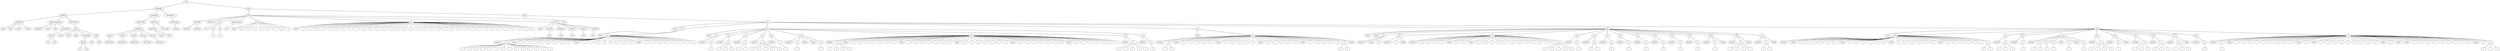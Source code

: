 graph Tree {
	"t0" [label = "TEI"];
	"t1" [label = "teiHeader"];
	"t2" [label = "fileDesc"];
	"t3" [label = "titleStmt"];
	"t4" [label = "title"];
	"t5" [label = "title"];
	"t6" [label = "author"];
	"t7" [label = "editor"];
	"t8" [label = "publicationStmt"];
	"t9" [label = "publisher"];
	"t10" [label = "idno"];
	"t11" [label = "idno"];
	"t12" [label = "availability"];
	"t13" [label = "licence"];
	"t14" [label = "ab"];
	"t15" [label = "ref"];
	"t16" [label = "sourceDesc"];
	"t17" [label = "bibl"];
	"t18" [label = "name"];
	"t19" [label = "idno"];
	"t20" [label = "idno"];
	"t21" [label = "availability"];
	"t22" [label = "licence"];
	"t23" [label = "ab"];
	"t24" [label = "ref"];
	"t25" [label = "bibl"];
	"t26" [label = "date"];
	"t27" [label = "idno"];
	"t28" [label = "profileDesc"];
	"t29" [label = "particDesc"];
	"t30" [label = "listPerson"];
	"t31" [label = "person"];
	"t32" [label = "persName"];
	"t33" [label = "person"];
	"t34" [label = "persName"];
	"t35" [label = "person"];
	"t36" [label = "persName"];
	"t37" [label = "person"];
	"t38" [label = "persName"];
	"t39" [label = "person"];
	"t40" [label = "persName"];
	"t41" [label = "textClass"];
	"t42" [label = "keywords"];
	"t43" [label = "term"];
	"t44" [label = "term"];
	"t45" [label = "classCode"];
	"t46" [label = "revisionDesc"];
	"t47" [label = "listChange"];
	"t48" [label = "change"];
	"t49" [label = "text"];
	"t50" [label = "front"];
	"t51" [label = "docTitle"];
	"t52" [label = "titlePart"];
	"t53" [label = "titlePart"];
	"t54" [label = "docDate"];
	"t55" [label = "div"];
	"t56" [label = "div"];
	"t57" [label = "div"];
	"t58" [label = "p"];
	"t59" [label = "div"];
	"t60" [label = "p"];
	"t61" [label = "performance"];
	"t62" [label = "ab"];
	"t63" [label = "div"];
	"t64" [label = "head"];
	"t65" [label = "p"];
	"t66" [label = "l"];
	"t67" [label = "l"];
	"t68" [label = "l"];
	"t69" [label = "l"];
	"t70" [label = "l"];
	"t71" [label = "p"];
	"t72" [label = "p"];
	"t73" [label = "div"];
	"t74" [label = "head"];
	"t75" [label = "l"];
	"t76" [label = "l"];
	"t77" [label = "l"];
	"t78" [label = "l"];
	"t79" [label = "l"];
	"t80" [label = "l"];
	"t81" [label = "l"];
	"t82" [label = "l"];
	"t83" [label = "l"];
	"t84" [label = "l"];
	"t85" [label = "l"];
	"t86" [label = "l"];
	"t87" [label = "l"];
	"t88" [label = "l"];
	"t89" [label = "l"];
	"t90" [label = "l"];
	"t91" [label = "l"];
	"t92" [label = "l"];
	"t93" [label = "l"];
	"t94" [label = "l"];
	"t95" [label = "l"];
	"t96" [label = "l"];
	"t97" [label = "l"];
	"t98" [label = "l"];
	"t99" [label = "l"];
	"t100" [label = "l"];
	"t101" [label = "l"];
	"t102" [label = "l"];
	"t103" [label = "l"];
	"t104" [label = "l"];
	"t105" [label = "l"];
	"t106" [label = "l"];
	"t107" [label = "l"];
	"t108" [label = "l"];
	"t109" [label = "l"];
	"t110" [label = "castList"];
	"t111" [label = "head"];
	"t112" [label = "castItem"];
	"t113" [label = "role"];
	"t114" [label = "castItem"];
	"t115" [label = "role"];
	"t116" [label = "castItem"];
	"t117" [label = "role"];
	"t118" [label = "castItem"];
	"t119" [label = "role"];
	"t120" [label = "castItem"];
	"t121" [label = "role"];
	"t122" [label = "note"];
	"t123" [label = "body"];
	"t124" [label = "div"];
	"t125" [label = "head"];
	"t126" [label = "div"];
	"t127" [label = "head"];
	"t128" [label = "sp"];
	"t129" [label = "speaker"];
	"t130" [label = "p"];
	"t131" [label = "s"];
	"t132" [label = "s"];
	"t133" [label = "s"];
	"t134" [label = "s"];
	"t135" [label = "s"];
	"t136" [label = "s"];
	"t137" [label = "s"];
	"t138" [label = "s"];
	"t139" [label = "s"];
	"t140" [label = "s"];
	"t141" [label = "s"];
	"t142" [label = "s"];
	"t143" [label = "s"];
	"t144" [label = "s"];
	"t145" [label = "stage"];
	"t146" [label = "l"];
	"t147" [label = "l"];
	"t148" [label = "l"];
	"t149" [label = "l"];
	"t150" [label = "l"];
	"t151" [label = "l"];
	"t152" [label = "l"];
	"t153" [label = "l"];
	"t154" [label = "stage"];
	"t155" [label = "l"];
	"t156" [label = "l"];
	"t157" [label = "l"];
	"t158" [label = "l"];
	"t159" [label = "l"];
	"t160" [label = "l"];
	"t161" [label = "l"];
	"t162" [label = "l"];
	"t163" [label = "stage"];
	"t164" [label = "l"];
	"t165" [label = "l"];
	"t166" [label = "l"];
	"t167" [label = "l"];
	"t168" [label = "l"];
	"t169" [label = "l"];
	"t170" [label = "l"];
	"t171" [label = "l"];
	"t172" [label = "div"];
	"t173" [label = "head"];
	"t174" [label = "sp"];
	"t175" [label = "speaker"];
	"t176" [label = "p"];
	"t177" [label = "s"];
	"t178" [label = "sp"];
	"t179" [label = "speaker"];
	"t180" [label = "p"];
	"t181" [label = "s"];
	"t182" [label = "s"];
	"t183" [label = "s"];
	"t184" [label = "sp"];
	"t185" [label = "speaker"];
	"t186" [label = "p"];
	"t187" [label = "s"];
	"t188" [label = "s"];
	"t189" [label = "sp"];
	"t190" [label = "speaker"];
	"t191" [label = "p"];
	"t192" [label = "s"];
	"t193" [label = "s"];
	"t194" [label = "s"];
	"t195" [label = "s"];
	"t196" [label = "s"];
	"t197" [label = "sp"];
	"t198" [label = "speaker"];
	"t199" [label = "p"];
	"t200" [label = "s"];
	"t201" [label = "sp"];
	"t202" [label = "speaker"];
	"t203" [label = "p"];
	"t204" [label = "s"];
	"t205" [label = "stage"];
	"t206" [label = "stage"];
	"t207" [label = "p"];
	"t208" [label = "s"];
	"t209" [label = "sp"];
	"t210" [label = "speaker"];
	"t211" [label = "p"];
	"t212" [label = "s"];
	"t213" [label = "s"];
	"t214" [label = "s"];
	"t215" [label = "s"];
	"t216" [label = "stage"];
	"t217" [label = "l"];
	"t218" [label = "l"];
	"t219" [label = "l"];
	"t220" [label = "l"];
	"t221" [label = "l"];
	"t222" [label = "l"];
	"t223" [label = "l"];
	"t224" [label = "stage"];
	"t225" [label = "l"];
	"t226" [label = "l"];
	"t227" [label = "l"];
	"t228" [label = "l"];
	"t229" [label = "l"];
	"t230" [label = "l"];
	"t231" [label = "l"];
	"t232" [label = "stage"];
	"t233" [label = "l"];
	"t234" [label = "l"];
	"t235" [label = "l"];
	"t236" [label = "l"];
	"t237" [label = "l"];
	"t238" [label = "l"];
	"t239" [label = "l"];
	"t240" [label = "stage"];
	"t241" [label = "l"];
	"t242" [label = "l"];
	"t243" [label = "l"];
	"t244" [label = "l"];
	"t245" [label = "l"];
	"t246" [label = "l"];
	"t247" [label = "l"];
	"t248" [label = "stage"];
	"t249" [label = "l"];
	"t250" [label = "l"];
	"t251" [label = "l"];
	"t252" [label = "l"];
	"t253" [label = "l"];
	"t254" [label = "l"];
	"t255" [label = "l"];
	"t256" [label = "sp"];
	"t257" [label = "speaker"];
	"t258" [label = "p"];
	"t259" [label = "s"];
	"t260" [label = "s"];
	"t261" [label = "s"];
	"t262" [label = "s"];
	"t263" [label = "s"];
	"t264" [label = "sp"];
	"t265" [label = "speaker"];
	"t266" [label = "p"];
	"t267" [label = "s"];
	"t268" [label = "div"];
	"t269" [label = "head"];
	"t270" [label = "sp"];
	"t271" [label = "speaker"];
	"t272" [label = "p"];
	"t273" [label = "s"];
	"t274" [label = "s"];
	"t275" [label = "stage"];
	"t276" [label = "l"];
	"t277" [label = "l"];
	"t278" [label = "l"];
	"t279" [label = "l"];
	"t280" [label = "l"];
	"t281" [label = "stage"];
	"t282" [label = "l"];
	"t283" [label = "l"];
	"t284" [label = "l"];
	"t285" [label = "l"];
	"t286" [label = "l"];
	"t287" [label = "stage"];
	"t288" [label = "l"];
	"t289" [label = "l"];
	"t290" [label = "l"];
	"t291" [label = "l"];
	"t292" [label = "l"];
	"t293" [label = "stage"];
	"t294" [label = "l"];
	"t295" [label = "l"];
	"t296" [label = "l"];
	"t297" [label = "l"];
	"t298" [label = "l"];
	"t299" [label = "p"];
	"t300" [label = "s"];
	"t301" [label = "s"];
	"t302" [label = "stage"];
	"t303" [label = "div"];
	"t304" [label = "head"];
	"t305" [label = "stage"];
	"t306" [label = "sp"];
	"t307" [label = "speaker"];
	"t308" [label = "stage"];
	"t309" [label = "l"];
	"t310" [label = "sp"];
	"t311" [label = "speaker"];
	"t312" [label = "l"];
	"t313" [label = "stage"];
	"t314" [label = "sp"];
	"t315" [label = "speaker"];
	"t316" [label = "l"];
	"t317" [label = "l"];
	"t318" [label = "l"];
	"t319" [label = "l"];
	"t320" [label = "stage"];
	"t321" [label = "l"];
	"t322" [label = "l"];
	"t323" [label = "stage"];
	"t324" [label = "l"];
	"t325" [label = "l"];
	"t326" [label = "l"];
	"t327" [label = "l"];
	"t328" [label = "l"];
	"t329" [label = "l"];
	"t330" [label = "l"];
	"t331" [label = "l"];
	"t332" [label = "l"];
	"t333" [label = "l"];
	"t334" [label = "l"];
	"t335" [label = "l"];
	"t336" [label = "p"];
	"t337" [label = "s"];
	"t338" [label = "s"];
	"t339" [label = "s"];
	"t340" [label = "s"];
	"t341" [label = "s"];
	"t342" [label = "sp"];
	"t343" [label = "speaker"];
	"t344" [label = "p"];
	"t345" [label = "s"];
	"t346" [label = "sp"];
	"t347" [label = "speaker"];
	"t348" [label = "p"];
	"t349" [label = "s"];
	"t350" [label = "s"];
	"t351" [label = "sp"];
	"t352" [label = "speaker"];
	"t353" [label = "p"];
	"t354" [label = "s"];
	"t355" [label = "sp"];
	"t356" [label = "speaker"];
	"t357" [label = "p"];
	"t358" [label = "s"];
	"t359" [label = "sp"];
	"t360" [label = "speaker"];
	"t361" [label = "p"];
	"t362" [label = "s"];
	"t363" [label = "sp"];
	"t364" [label = "speaker"];
	"t365" [label = "p"];
	"t366" [label = "s"];
	"t367" [label = "sp"];
	"t368" [label = "speaker"];
	"t369" [label = "p"];
	"t370" [label = "s"];
	"t371" [label = "sp"];
	"t372" [label = "speaker"];
	"t373" [label = "p"];
	"t374" [label = "s"];
	"t375" [label = "sp"];
	"t376" [label = "speaker"];
	"t377" [label = "p"];
	"t378" [label = "s"];
	"t379" [label = "stage"];
	"t380" [label = "sp"];
	"t381" [label = "speaker"];
	"t382" [label = "p"];
	"t383" [label = "s"];
	"t384" [label = "s"];
	"t385" [label = "s"];
	"t386" [label = "s"];
	"t387" [label = "stage"];
	"t388" [label = "sp"];
	"t389" [label = "speaker"];
	"t390" [label = "p"];
	"t391" [label = "s"];
	"t392" [label = "s"];
	"t393" [label = "stage"];
	"t394" [label = "div"];
	"t395" [label = "head"];
	"t396" [label = "sp"];
	"t397" [label = "speaker"];
	"t398" [label = "stage"];
	"t399" [label = "l"];
	"t400" [label = "l"];
	"t401" [label = "l"];
	"t402" [label = "l"];
	"t403" [label = "l"];
	"t404" [label = "l"];
	"t405" [label = "stage"];
	"t406" [label = "l"];
	"t407" [label = "l"];
	"t408" [label = "l"];
	"t409" [label = "l"];
	"t410" [label = "l"];
	"t411" [label = "l"];
	"t412" [label = "stage"];
	"t413" [label = "l"];
	"t414" [label = "l"];
	"t415" [label = "l"];
	"t416" [label = "l"];
	"t417" [label = "l"];
	"t418" [label = "l"];
	"t419" [label = "stage"];
	"t420" [label = "l"];
	"t421" [label = "l"];
	"t422" [label = "l"];
	"t423" [label = "l"];
	"t424" [label = "l"];
	"t425" [label = "l"];
	"t426" [label = "p"];
	"t427" [label = "s"];
	"t428" [label = "s"];
	"t429" [label = "sp"];
	"t430" [label = "speaker"];
	"t431" [label = "p"];
	"t432" [label = "s"];
	"t433" [label = "s"];
	"t434" [label = "s"];
	"t435" [label = "sp"];
	"t436" [label = "speaker"];
	"t437" [label = "p"];
	"t438" [label = "s"];
	"t439" [label = "sp"];
	"t440" [label = "speaker"];
	"t441" [label = "p"];
	"t442" [label = "s"];
	"t443" [label = "s"];
	"t444" [label = "p"];
	"t445" [label = "s"];
	"t446" [label = "p"];
	"t447" [label = "s"];
	"t448" [label = "stage"];
	"t449" [label = "p"];
	"t450" [label = "s"];
	"t451" [label = "stage"];
	"t452" [label = "p"];
	"t453" [label = "s"];
	"t454" [label = "sp"];
	"t455" [label = "speaker"];
	"t456" [label = "p"];
	"t457" [label = "s"];
	"t458" [label = "s"];
	"t459" [label = "s"];
	"t460" [label = "s"];
	"t461" [label = "sp"];
	"t462" [label = "speaker"];
	"t463" [label = "p"];
	"t464" [label = "s"];
	"t465" [label = "stage"];
	"t466" [label = "sp"];
	"t467" [label = "speaker"];
	"t468" [label = "p"];
	"t469" [label = "s"];
	"t470" [label = "s"];
	"t471" [label = "s"];
	"t472" [label = "sp"];
	"t473" [label = "speaker"];
	"t474" [label = "p"];
	"t475" [label = "s"];
	"t476" [label = "s"];
	"t477" [label = "s"];
	"t478" [label = "sp"];
	"t479" [label = "speaker"];
	"t480" [label = "p"];
	"t481" [label = "s"];
	"t482" [label = "s"];
	"t483" [label = "s"];
	"t484" [label = "stage"];
	"t485" [label = "sp"];
	"t486" [label = "speaker"];
	"t487" [label = "p"];
	"t488" [label = "s"];
	"t489" [label = "sp"];
	"t490" [label = "speaker"];
	"t491" [label = "p"];
	"t492" [label = "s"];
	"t493" [label = "stage"];
	"t494" [label = "l"];
	"t495" [label = "l"];
	"t496" [label = "l"];
	"t497" [label = "l"];
	"t498" [label = "l"];
	"t499" [label = "l"];
	"t500" [label = "l"];
	"t501" [label = "l"];
	"t502" [label = "l"];
	"t503" [label = "stage"];
	"t504" [label = "l"];
	"t505" [label = "stage"];
	"t506" [label = "l"];
	"t507" [label = "l"];
	"t508" [label = "l"];
	"t509" [label = "l"];
	"t510" [label = "l"];
	"t511" [label = "l"];
	"t512" [label = "l"];
	"t513" [label = "l"];
	"t514" [label = "l"];
	"t515" [label = "stage"];
	"t516" [label = "l"];
	"t517" [label = "stage"];
	"t518" [label = "stage"];
	"t519" [label = "l"];
	"t520" [label = "l"];
	"t521" [label = "l"];
	"t522" [label = "l"];
	"t523" [label = "l"];
	"t524" [label = "l"];
	"t525" [label = "l"];
	"t526" [label = "l"];
	"t527" [label = "l"];
	"t528" [label = "stage"];
	"t529" [label = "l"];
	"t530" [label = "p"];
	"t531" [label = "s"];
	"t532" [label = "s"];
	"t533" [label = "s"];
	"t0" -- "t1";
	"t1" -- "t2";
	"t2" -- "t3";
	"t3" -- "t4";
	"t3" -- "t5";
	"t3" -- "t6";
	"t3" -- "t7";
	"t2" -- "t8";
	"t8" -- "t9";
	"t8" -- "t10";
	"t8" -- "t11";
	"t8" -- "t12";
	"t12" -- "t13";
	"t13" -- "t14";
	"t13" -- "t15";
	"t2" -- "t16";
	"t16" -- "t17";
	"t17" -- "t18";
	"t17" -- "t19";
	"t17" -- "t20";
	"t17" -- "t21";
	"t21" -- "t22";
	"t22" -- "t23";
	"t22" -- "t24";
	"t17" -- "t25";
	"t25" -- "t26";
	"t25" -- "t27";
	"t1" -- "t28";
	"t28" -- "t29";
	"t29" -- "t30";
	"t30" -- "t31";
	"t31" -- "t32";
	"t30" -- "t33";
	"t33" -- "t34";
	"t30" -- "t35";
	"t35" -- "t36";
	"t30" -- "t37";
	"t37" -- "t38";
	"t30" -- "t39";
	"t39" -- "t40";
	"t28" -- "t41";
	"t41" -- "t42";
	"t42" -- "t43";
	"t42" -- "t44";
	"t41" -- "t45";
	"t1" -- "t46";
	"t46" -- "t47";
	"t47" -- "t48";
	"t0" -- "t49";
	"t49" -- "t50";
	"t50" -- "t51";
	"t51" -- "t52";
	"t51" -- "t53";
	"t50" -- "t54";
	"t50" -- "t55";
	"t55" -- "t56";
	"t55" -- "t57";
	"t57" -- "t58";
	"t55" -- "t59";
	"t59" -- "t60";
	"t50" -- "t61";
	"t61" -- "t62";
	"t50" -- "t63";
	"t63" -- "t64";
	"t63" -- "t65";
	"t63" -- "t66";
	"t63" -- "t67";
	"t63" -- "t68";
	"t63" -- "t69";
	"t63" -- "t70";
	"t63" -- "t71";
	"t63" -- "t72";
	"t50" -- "t73";
	"t73" -- "t74";
	"t73" -- "t75";
	"t73" -- "t76";
	"t73" -- "t77";
	"t73" -- "t78";
	"t73" -- "t79";
	"t73" -- "t80";
	"t73" -- "t81";
	"t73" -- "t82";
	"t73" -- "t83";
	"t73" -- "t84";
	"t73" -- "t85";
	"t73" -- "t86";
	"t73" -- "t87";
	"t73" -- "t88";
	"t73" -- "t89";
	"t73" -- "t90";
	"t73" -- "t91";
	"t73" -- "t92";
	"t73" -- "t93";
	"t73" -- "t94";
	"t73" -- "t95";
	"t73" -- "t96";
	"t73" -- "t97";
	"t73" -- "t98";
	"t73" -- "t99";
	"t73" -- "t100";
	"t73" -- "t101";
	"t73" -- "t102";
	"t73" -- "t103";
	"t73" -- "t104";
	"t73" -- "t105";
	"t73" -- "t106";
	"t73" -- "t107";
	"t73" -- "t108";
	"t73" -- "t109";
	"t50" -- "t110";
	"t110" -- "t111";
	"t110" -- "t112";
	"t112" -- "t113";
	"t110" -- "t114";
	"t114" -- "t115";
	"t110" -- "t116";
	"t116" -- "t117";
	"t110" -- "t118";
	"t118" -- "t119";
	"t110" -- "t120";
	"t120" -- "t121";
	"t50" -- "t122";
	"t49" -- "t123";
	"t123" -- "t124";
	"t124" -- "t125";
	"t124" -- "t126";
	"t126" -- "t127";
	"t126" -- "t128";
	"t128" -- "t129";
	"t128" -- "t130";
	"t130" -- "t131";
	"t130" -- "t132";
	"t130" -- "t133";
	"t130" -- "t134";
	"t130" -- "t135";
	"t130" -- "t136";
	"t130" -- "t137";
	"t130" -- "t138";
	"t130" -- "t139";
	"t130" -- "t140";
	"t130" -- "t141";
	"t130" -- "t142";
	"t130" -- "t143";
	"t130" -- "t144";
	"t128" -- "t145";
	"t128" -- "t146";
	"t128" -- "t147";
	"t128" -- "t148";
	"t128" -- "t149";
	"t128" -- "t150";
	"t128" -- "t151";
	"t128" -- "t152";
	"t128" -- "t153";
	"t128" -- "t154";
	"t128" -- "t155";
	"t128" -- "t156";
	"t128" -- "t157";
	"t128" -- "t158";
	"t128" -- "t159";
	"t128" -- "t160";
	"t128" -- "t161";
	"t128" -- "t162";
	"t128" -- "t163";
	"t128" -- "t164";
	"t128" -- "t165";
	"t128" -- "t166";
	"t128" -- "t167";
	"t128" -- "t168";
	"t128" -- "t169";
	"t128" -- "t170";
	"t128" -- "t171";
	"t124" -- "t172";
	"t172" -- "t173";
	"t172" -- "t174";
	"t174" -- "t175";
	"t174" -- "t176";
	"t176" -- "t177";
	"t172" -- "t178";
	"t178" -- "t179";
	"t178" -- "t180";
	"t180" -- "t181";
	"t180" -- "t182";
	"t180" -- "t183";
	"t172" -- "t184";
	"t184" -- "t185";
	"t184" -- "t186";
	"t186" -- "t187";
	"t186" -- "t188";
	"t172" -- "t189";
	"t189" -- "t190";
	"t189" -- "t191";
	"t191" -- "t192";
	"t191" -- "t193";
	"t191" -- "t194";
	"t191" -- "t195";
	"t191" -- "t196";
	"t172" -- "t197";
	"t197" -- "t198";
	"t197" -- "t199";
	"t199" -- "t200";
	"t172" -- "t201";
	"t201" -- "t202";
	"t201" -- "t203";
	"t203" -- "t204";
	"t201" -- "t205";
	"t201" -- "t206";
	"t201" -- "t207";
	"t207" -- "t208";
	"t172" -- "t209";
	"t209" -- "t210";
	"t209" -- "t211";
	"t211" -- "t212";
	"t211" -- "t213";
	"t211" -- "t214";
	"t211" -- "t215";
	"t209" -- "t216";
	"t209" -- "t217";
	"t209" -- "t218";
	"t209" -- "t219";
	"t209" -- "t220";
	"t209" -- "t221";
	"t209" -- "t222";
	"t209" -- "t223";
	"t209" -- "t224";
	"t209" -- "t225";
	"t209" -- "t226";
	"t209" -- "t227";
	"t209" -- "t228";
	"t209" -- "t229";
	"t209" -- "t230";
	"t209" -- "t231";
	"t209" -- "t232";
	"t209" -- "t233";
	"t209" -- "t234";
	"t209" -- "t235";
	"t209" -- "t236";
	"t209" -- "t237";
	"t209" -- "t238";
	"t209" -- "t239";
	"t209" -- "t240";
	"t209" -- "t241";
	"t209" -- "t242";
	"t209" -- "t243";
	"t209" -- "t244";
	"t209" -- "t245";
	"t209" -- "t246";
	"t209" -- "t247";
	"t209" -- "t248";
	"t209" -- "t249";
	"t209" -- "t250";
	"t209" -- "t251";
	"t209" -- "t252";
	"t209" -- "t253";
	"t209" -- "t254";
	"t209" -- "t255";
	"t172" -- "t256";
	"t256" -- "t257";
	"t256" -- "t258";
	"t258" -- "t259";
	"t258" -- "t260";
	"t258" -- "t261";
	"t258" -- "t262";
	"t258" -- "t263";
	"t172" -- "t264";
	"t264" -- "t265";
	"t264" -- "t266";
	"t266" -- "t267";
	"t124" -- "t268";
	"t268" -- "t269";
	"t268" -- "t270";
	"t270" -- "t271";
	"t270" -- "t272";
	"t272" -- "t273";
	"t272" -- "t274";
	"t270" -- "t275";
	"t270" -- "t276";
	"t270" -- "t277";
	"t270" -- "t278";
	"t270" -- "t279";
	"t270" -- "t280";
	"t270" -- "t281";
	"t270" -- "t282";
	"t270" -- "t283";
	"t270" -- "t284";
	"t270" -- "t285";
	"t270" -- "t286";
	"t270" -- "t287";
	"t270" -- "t288";
	"t270" -- "t289";
	"t270" -- "t290";
	"t270" -- "t291";
	"t270" -- "t292";
	"t270" -- "t293";
	"t270" -- "t294";
	"t270" -- "t295";
	"t270" -- "t296";
	"t270" -- "t297";
	"t270" -- "t298";
	"t270" -- "t299";
	"t299" -- "t300";
	"t299" -- "t301";
	"t270" -- "t302";
	"t124" -- "t303";
	"t303" -- "t304";
	"t303" -- "t305";
	"t303" -- "t306";
	"t306" -- "t307";
	"t306" -- "t308";
	"t306" -- "t309";
	"t303" -- "t310";
	"t310" -- "t311";
	"t310" -- "t312";
	"t310" -- "t313";
	"t303" -- "t314";
	"t314" -- "t315";
	"t314" -- "t316";
	"t314" -- "t317";
	"t314" -- "t318";
	"t314" -- "t319";
	"t314" -- "t320";
	"t314" -- "t321";
	"t314" -- "t322";
	"t314" -- "t323";
	"t314" -- "t324";
	"t314" -- "t325";
	"t314" -- "t326";
	"t314" -- "t327";
	"t314" -- "t328";
	"t314" -- "t329";
	"t314" -- "t330";
	"t314" -- "t331";
	"t314" -- "t332";
	"t314" -- "t333";
	"t314" -- "t334";
	"t314" -- "t335";
	"t314" -- "t336";
	"t336" -- "t337";
	"t336" -- "t338";
	"t336" -- "t339";
	"t336" -- "t340";
	"t336" -- "t341";
	"t303" -- "t342";
	"t342" -- "t343";
	"t342" -- "t344";
	"t344" -- "t345";
	"t303" -- "t346";
	"t346" -- "t347";
	"t346" -- "t348";
	"t348" -- "t349";
	"t348" -- "t350";
	"t303" -- "t351";
	"t351" -- "t352";
	"t351" -- "t353";
	"t353" -- "t354";
	"t303" -- "t355";
	"t355" -- "t356";
	"t355" -- "t357";
	"t357" -- "t358";
	"t303" -- "t359";
	"t359" -- "t360";
	"t359" -- "t361";
	"t361" -- "t362";
	"t303" -- "t363";
	"t363" -- "t364";
	"t363" -- "t365";
	"t365" -- "t366";
	"t303" -- "t367";
	"t367" -- "t368";
	"t367" -- "t369";
	"t369" -- "t370";
	"t303" -- "t371";
	"t371" -- "t372";
	"t371" -- "t373";
	"t373" -- "t374";
	"t303" -- "t375";
	"t375" -- "t376";
	"t375" -- "t377";
	"t377" -- "t378";
	"t375" -- "t379";
	"t303" -- "t380";
	"t380" -- "t381";
	"t380" -- "t382";
	"t382" -- "t383";
	"t382" -- "t384";
	"t382" -- "t385";
	"t382" -- "t386";
	"t380" -- "t387";
	"t303" -- "t388";
	"t388" -- "t389";
	"t388" -- "t390";
	"t390" -- "t391";
	"t390" -- "t392";
	"t388" -- "t393";
	"t124" -- "t394";
	"t394" -- "t395";
	"t394" -- "t396";
	"t396" -- "t397";
	"t396" -- "t398";
	"t396" -- "t399";
	"t396" -- "t400";
	"t396" -- "t401";
	"t396" -- "t402";
	"t396" -- "t403";
	"t396" -- "t404";
	"t396" -- "t405";
	"t396" -- "t406";
	"t396" -- "t407";
	"t396" -- "t408";
	"t396" -- "t409";
	"t396" -- "t410";
	"t396" -- "t411";
	"t396" -- "t412";
	"t396" -- "t413";
	"t396" -- "t414";
	"t396" -- "t415";
	"t396" -- "t416";
	"t396" -- "t417";
	"t396" -- "t418";
	"t396" -- "t419";
	"t396" -- "t420";
	"t396" -- "t421";
	"t396" -- "t422";
	"t396" -- "t423";
	"t396" -- "t424";
	"t396" -- "t425";
	"t396" -- "t426";
	"t426" -- "t427";
	"t426" -- "t428";
	"t394" -- "t429";
	"t429" -- "t430";
	"t429" -- "t431";
	"t431" -- "t432";
	"t431" -- "t433";
	"t431" -- "t434";
	"t394" -- "t435";
	"t435" -- "t436";
	"t435" -- "t437";
	"t437" -- "t438";
	"t394" -- "t439";
	"t439" -- "t440";
	"t439" -- "t441";
	"t441" -- "t442";
	"t441" -- "t443";
	"t439" -- "t444";
	"t444" -- "t445";
	"t439" -- "t446";
	"t446" -- "t447";
	"t439" -- "t448";
	"t439" -- "t449";
	"t449" -- "t450";
	"t439" -- "t451";
	"t439" -- "t452";
	"t452" -- "t453";
	"t394" -- "t454";
	"t454" -- "t455";
	"t454" -- "t456";
	"t456" -- "t457";
	"t456" -- "t458";
	"t456" -- "t459";
	"t456" -- "t460";
	"t394" -- "t461";
	"t461" -- "t462";
	"t461" -- "t463";
	"t463" -- "t464";
	"t461" -- "t465";
	"t394" -- "t466";
	"t466" -- "t467";
	"t466" -- "t468";
	"t468" -- "t469";
	"t468" -- "t470";
	"t468" -- "t471";
	"t394" -- "t472";
	"t472" -- "t473";
	"t472" -- "t474";
	"t474" -- "t475";
	"t474" -- "t476";
	"t474" -- "t477";
	"t394" -- "t478";
	"t478" -- "t479";
	"t478" -- "t480";
	"t480" -- "t481";
	"t480" -- "t482";
	"t480" -- "t483";
	"t478" -- "t484";
	"t394" -- "t485";
	"t485" -- "t486";
	"t485" -- "t487";
	"t487" -- "t488";
	"t394" -- "t489";
	"t489" -- "t490";
	"t489" -- "t491";
	"t491" -- "t492";
	"t489" -- "t493";
	"t489" -- "t494";
	"t489" -- "t495";
	"t489" -- "t496";
	"t489" -- "t497";
	"t489" -- "t498";
	"t489" -- "t499";
	"t489" -- "t500";
	"t489" -- "t501";
	"t489" -- "t502";
	"t489" -- "t503";
	"t489" -- "t504";
	"t489" -- "t505";
	"t489" -- "t506";
	"t489" -- "t507";
	"t489" -- "t508";
	"t489" -- "t509";
	"t489" -- "t510";
	"t489" -- "t511";
	"t489" -- "t512";
	"t489" -- "t513";
	"t489" -- "t514";
	"t489" -- "t515";
	"t489" -- "t516";
	"t489" -- "t517";
	"t489" -- "t518";
	"t489" -- "t519";
	"t489" -- "t520";
	"t489" -- "t521";
	"t489" -- "t522";
	"t489" -- "t523";
	"t489" -- "t524";
	"t489" -- "t525";
	"t489" -- "t526";
	"t489" -- "t527";
	"t489" -- "t528";
	"t489" -- "t529";
	"t489" -- "t530";
	"t530" -- "t531";
	"t530" -- "t532";
	"t530" -- "t533";
}
